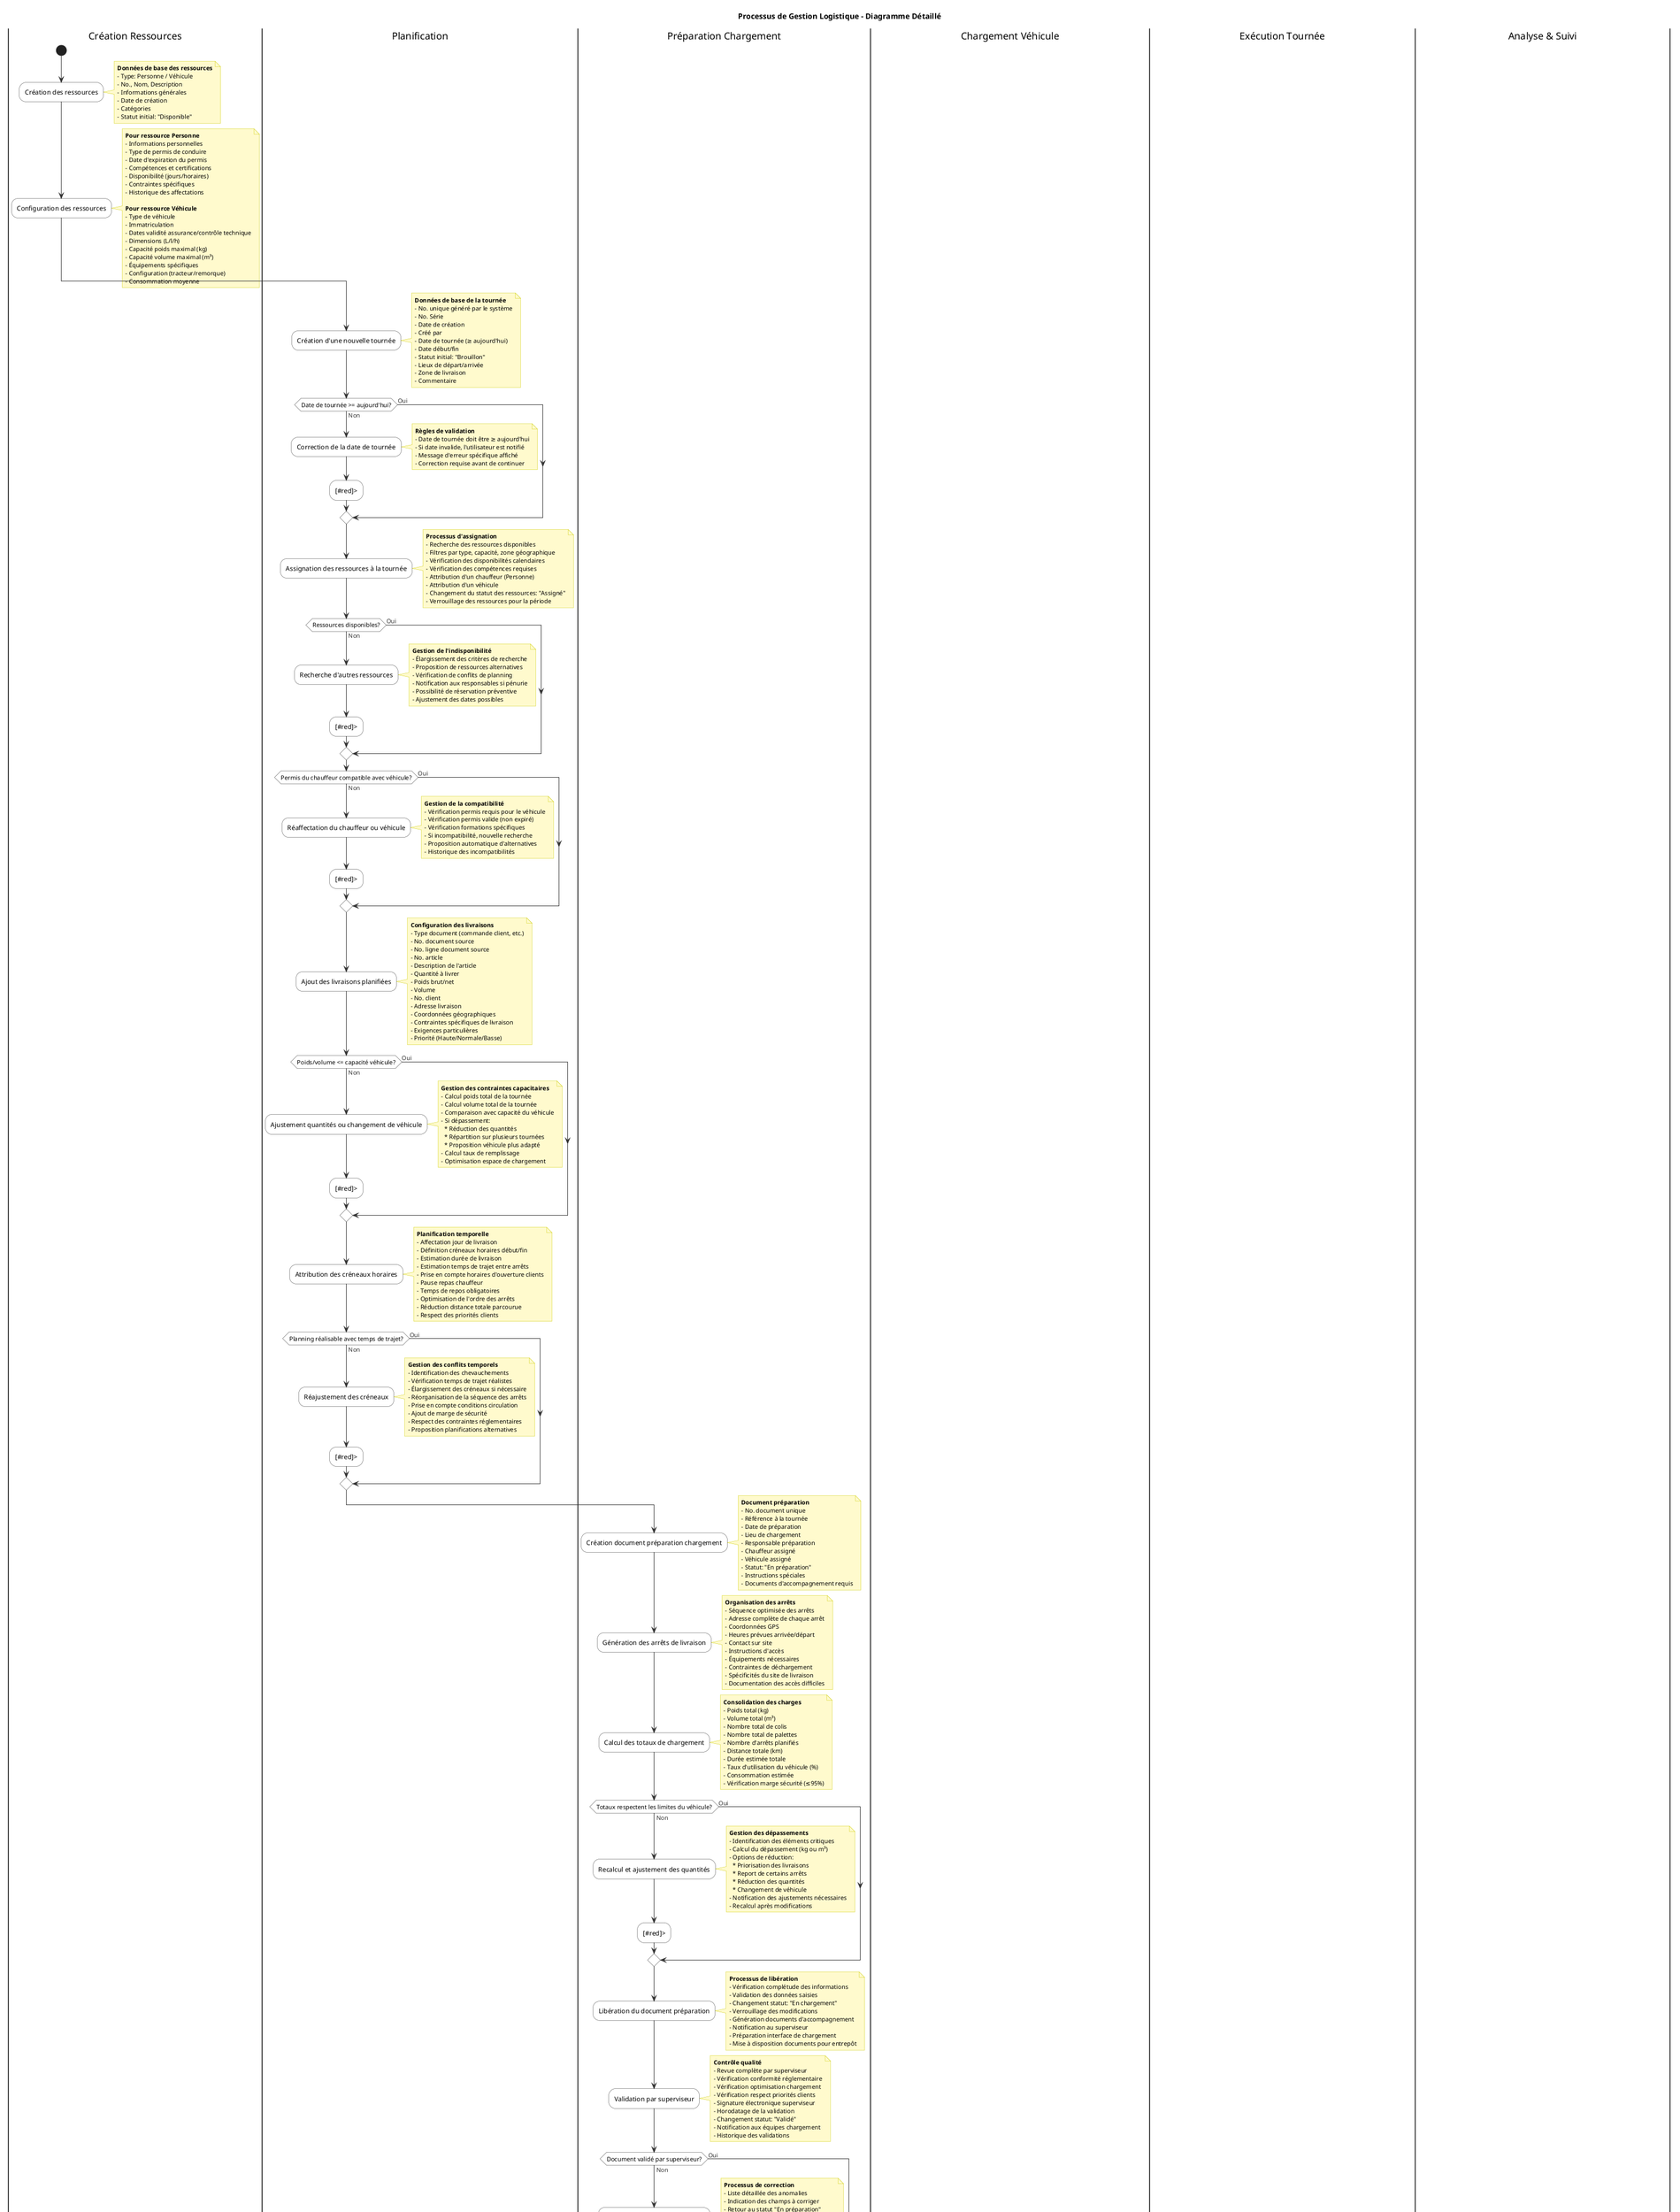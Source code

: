@startuml Processus_Logistique_Complet

!define LIGHTBLUE #E6F3FB
!define LIGHTYELLOW #FFFACD
!define LIGHTGREEN #E6FFE6
!define LIGHTORANGE #FFE6CC

title Processus de Gestion Logistique - Diagramme Détaillé

skinparam {
  ArrowColor #333333
  ArrowFontColor #333333
  
  NoteBackgroundColor LIGHTYELLOW
  NoteBorderColor #CCCC00
  NoteFontSize 11
}

skinparam ActivityBorderColor #333333
skinparam ActivityBackgroundColor white

|Création Ressources|
start
:Création des ressources;
note right LIGHTYELLOW
**Données de base des ressources**
- Type: Personne / Véhicule
- No., Nom, Description
- Informations générales
- Date de création
- Catégories
- Statut initial: "Disponible"
end note

:Configuration des ressources;
note right LIGHTYELLOW
**Pour ressource Personne**
- Informations personnelles
- Type de permis de conduire
- Date d'expiration du permis
- Compétences et certifications
- Disponibilité (jours/horaires)
- Contraintes spécifiques
- Historique des affectations

**Pour ressource Véhicule**
- Type de véhicule
- Immatriculation
- Dates validité assurance/contrôle technique
- Dimensions (L/l/h)
- Capacité poids maximal (kg)
- Capacité volume maximal (m³)
- Équipements spécifiques
- Configuration (tracteur/remorque)
- Consommation moyenne
end note

|Planification|
:Création d'une nouvelle tournée;
note right LIGHTYELLOW
**Données de base de la tournée**
- No. unique généré par le système
- No. Série
- Date de création
- Créé par
- Date de tournée (≥ aujourd'hui)
- Date début/fin
- Statut initial: "Brouillon"
- Lieux de départ/arrivée
- Zone de livraison
- Commentaire
end note

if (Date de tournée >= aujourd'hui?) then (Oui)
else (Non)
  :Correction de la date de tournée;
  note right LIGHTYELLOW
  **Règles de validation**
  - Date de tournée doit être ≥ aujourd'hui
  - Si date invalide, l'utilisateur est notifié
  - Message d'erreur spécifique affiché
  - Correction requise avant de continuer
  end note
  -[#red]>
endif

:Assignation des ressources à la tournée;
note right LIGHTYELLOW
**Processus d'assignation**
- Recherche des ressources disponibles
- Filtres par type, capacité, zone géographique
- Vérification des disponibilités calendaires
- Vérification des compétences requises
- Attribution d'un chauffeur (Personne)
- Attribution d'un véhicule
- Changement du statut des ressources: "Assigné"
- Verrouillage des ressources pour la période
end note

if (Ressources disponibles?) then (Oui)
else (Non)
  :Recherche d'autres ressources;
  note right LIGHTYELLOW
  **Gestion de l'indisponibilité**
  - Élargissement des critères de recherche
  - Proposition de ressources alternatives
  - Vérification de conflits de planning
  - Notification aux responsables si pénurie
  - Possibilité de réservation préventive
  - Ajustement des dates possibles
  end note
  -[#red]>
endif

if (Permis du chauffeur compatible avec véhicule?) then (Oui)
else (Non)
  :Réaffectation du chauffeur ou véhicule;
  note right LIGHTYELLOW
  **Gestion de la compatibilité**
  - Vérification permis requis pour le véhicule
  - Vérification permis valide (non expiré)
  - Vérification formations spécifiques 
  - Si incompatibilité, nouvelle recherche
  - Proposition automatique d'alternatives
  - Historique des incompatibilités
  end note
  -[#red]>
endif

:Ajout des livraisons planifiées;
note right LIGHTYELLOW
**Configuration des livraisons**
- Type document (commande client, etc.)
- No. document source
- No. ligne document source
- No. article
- Description de l'article
- Quantité à livrer
- Poids brut/net
- Volume
- No. client
- Adresse livraison
- Coordonnées géographiques
- Contraintes spécifiques de livraison
- Exigences particulières
- Priorité (Haute/Normale/Basse)
end note

if (Poids/volume <= capacité véhicule?) then (Oui)
else (Non)
  :Ajustement quantités ou changement de véhicule;
  note right LIGHTYELLOW
  **Gestion des contraintes capacitaires**
  - Calcul poids total de la tournée
  - Calcul volume total de la tournée
  - Comparaison avec capacité du véhicule
  - Si dépassement: 
    * Réduction des quantités
    * Répartition sur plusieurs tournées
    * Proposition véhicule plus adapté
  - Calcul taux de remplissage
  - Optimisation espace de chargement
  end note
  -[#red]>
endif

:Attribution des créneaux horaires;
note right LIGHTYELLOW
**Planification temporelle**
- Affectation jour de livraison
- Définition créneaux horaires début/fin
- Estimation durée de livraison
- Estimation temps de trajet entre arrêts
- Prise en compte horaires d'ouverture clients
- Pause repas chauffeur
- Temps de repos obligatoires
- Optimisation de l'ordre des arrêts
- Réduction distance totale parcourue
- Respect des priorités clients
end note

if (Planning réalisable avec temps de trajet?) then (Oui)
else (Non)
  :Réajustement des créneaux;
  note right LIGHTYELLOW
  **Gestion des conflits temporels**
  - Identification des chevauchements
  - Vérification temps de trajet réalistes
  - Élargissement des créneaux si nécessaire
  - Réorganisation de la séquence des arrêts
  - Prise en compte conditions circulation
  - Ajout de marge de sécurité
  - Respect des contraintes réglementaires
  - Proposition planifications alternatives
  end note
  -[#red]>
endif

|Préparation Chargement|
:Création document préparation chargement;
note right LIGHTYELLOW
**Document préparation**
- No. document unique
- Référence à la tournée
- Date de préparation
- Lieu de chargement
- Responsable préparation
- Chauffeur assigné
- Véhicule assigné
- Statut: "En préparation"
- Instructions spéciales
- Documents d'accompagnement requis
end note

:Génération des arrêts de livraison;
note right LIGHTYELLOW
**Organisation des arrêts**
- Séquence optimisée des arrêts
- Adresse complète de chaque arrêt
- Coordonnées GPS
- Heures prévues arrivée/départ
- Contact sur site
- Instructions d'accès
- Équipements nécessaires
- Contraintes de déchargement
- Spécificités du site de livraison
- Documentation des accès difficiles
end note

:Calcul des totaux de chargement;
note right LIGHTYELLOW
**Consolidation des charges**
- Poids total (kg)
- Volume total (m³)
- Nombre total de colis
- Nombre total de palettes
- Nombre d'arrêts planifiés
- Distance totale (km)
- Durée estimée totale
- Taux d'utilisation du véhicule (%)
- Consommation estimée
- Vérification marge sécurité (≤95%)
end note

if (Totaux respectent les limites du véhicule?) then (Oui)
else (Non)
  :Recalcul et ajustement des quantités;
  note right LIGHTYELLOW
  **Gestion des dépassements**
  - Identification des éléments critiques
  - Calcul du dépassement (kg ou m³)
  - Options de réduction:
    * Priorisation des livraisons
    * Report de certains arrêts
    * Réduction des quantités
    * Changement de véhicule
  - Notification des ajustements nécessaires
  - Recalcul après modifications
  end note
  -[#red]>
endif

:Libération du document préparation;
note right LIGHTYELLOW
**Processus de libération**
- Vérification complétude des informations
- Validation des données saisies
- Changement statut: "En chargement"
- Verrouillage des modifications
- Génération documents d'accompagnement
- Notification au superviseur
- Préparation interface de chargement
- Mise à disposition documents pour entrepôt
end note

:Validation par superviseur;
note right LIGHTYELLOW
**Contrôle qualité**
- Revue complète par superviseur
- Vérification conformité réglementaire
- Vérification optimisation chargement
- Vérification respect priorités clients
- Signature électronique superviseur
- Horodatage de la validation
- Changement statut: "Validé"
- Notification aux équipes chargement
- Historique des validations
end note

if (Document validé par superviseur?) then (Oui)
else (Non)
  :Correction des éléments signalés;
  note right LIGHTYELLOW
  **Processus de correction**
  - Liste détaillée des anomalies
  - Indication des champs à corriger
  - Retour au statut "En préparation"
  - Déverrouillage des champs concernés
  - Notification au créateur du document
  - Traçabilité des corrections
  - Nouvelle soumission après corrections
  - Historique des rejets et corrections
  end note
  -[#red]>
endif

|Chargement Véhicule|
:Création document chargement véhicule;
note right LIGHTYELLOW
**Document de chargement**
- No. document unique
- Référence au document préparation
- Date de chargement
- Heure début planifiée
- Quai de chargement assigné
- Équipe de manutention
- Équipements spéciaux requis
- Statut initial: "En cours"
- Instructions de chargement
- Plan de chargement
end note

:Début processus chargement physique;
note right LIGHTYELLOW
**Exécution du chargement**
- Enregistrement heure début réelle
- Positionnement du véhicule à quai
- Vérification état du véhicule
- Vérification disponibilité marchandises
- Préparation équipement de manutention
- Respect du plan de chargement
- Sécurisation du chargement
- Respect normes d'arrimage
- Répartition du poids dans le véhicule
- Documentation visuelle du chargement
end note

:Saisie des quantités réelles chargées;
note right LIGHTYELLOW
**Enregistrement des quantités**
- Saisie ligne par ligne des quantités
- Scan des codes-barres/QR codes
- Vérification correspondance article
- Quantité réelle vs quantité planifiée
- Calcul automatique des écarts
- Motifs d'écart prédéfinis
- Photo des articles si nécessaire
- Traçabilité de l'opérateur
- Horodatage de la saisie
- Suivi temps réel de l'avancement
end note

if (Écarts quantités <= 10% ou justifiés?) then (Oui)
else (Non)
  :Compléter justifications des écarts;
  note right LIGHTYELLOW
  **Gestion des écarts**
  - Si écart > 10%: justification obligatoire
  - Sélection motif d'écart:
    * Rupture de stock
    * Article endommagé
    * Erreur préparation
    * Substitution d'article
    * Modification client
  - Documentation détaillée
  - Validation par responsable si >20%
  - Impact sur facturation
  - Alerte automatique si écarts récurrents
  end note
  -[#red]>
endif

:Finalisation du chargement;
note right LIGHTYELLOW
**Clôture du chargement**
- Vérification de toutes les lignes
- Calcul totaux finaux (poids/volume)
- Vérification arrimage et sécurité
- Documentation photographique
- Signature électronique responsable
- Signature chauffeur
- Changement statut: "Complété"
- Génération documents transport
- CMR, Bon de livraison, Étiquettes
- Plombage véhicule si nécessaire
end note

if (Toutes lignes avec statut final?) then (Oui)
else (Non)
  :Compléter éléments manquants;
  note right LIGHTYELLOW
  **Résolution anomalies chargement**
  - Identification lignes non finalisées
  - Raisons possibles:
    * Articles non disponibles
    * Données manquantes
    * Erreurs de scan
    * Problèmes techniques
  - Procédure de régularisation
  - Décision: reporter ou annuler ligne
  - Documentation des mesures prises
  - Notification des parties prenantes
  end note
  -[#red]>
endif

|Exécution Tournée|
:Départ en mission;
note right LIGHTYELLOW
**Lancement mission**
- Changement statut tournée: "En mission"
- Enregistrement heure départ réelle
- Vérification documents complets:
  * Feuille de route
  * Bons de livraison
  * CMR international si requis
  * Documents douaniers si requis
- Activation suivi GPS
- Communication données chauffeur
- Notification automatique clients
- Estimation heures arrivée
end note

:Livraisons aux clients;
note right LIGHTYELLOW
**Exécution livraisons**
- Pour chaque arrêt:
  * Enregistrement heure arrivée
  * Notification automatique client
  * Déchargement marchandises
  * Confirmation quantités livrées
  * Scan codes-barres livraison
  * Signature client (tablet/mobile)
  * Photo livraison si nécessaire
  * Enregistrement heure départ
  * Commentaires/feedback client
  * Évaluation satisfaction client
  * Mise à jour statut temps réel
end note

if (Anomalies de livraison?) then (Non)
else (Oui)
  :Documentation des anomalies;
  note right LIGHTYELLOW
  **Gestion incidents terrain**
  - Types d'anomalies:
    * Refus total/partiel
    * Client absent
    * Adresse incorrecte
    * Conditions d'accès impossibles
    * Marchandises endommagées
    * Litiges client
  - Documentation détaillée
  - Photos de la situation
  - Instruction immédiate par centrale
  - Solutions alternatives proposées
  - Communication au client
  - Gestion retours marchandises
  - Impact planning tournée
end note
endif

:Clôture de la tournée;
note right LIGHTYELLOW
**Finalisation tournée**
- Enregistrement retour dépôt
- Heure fin de tournée
- Kilométrage final
- Consommation carburant
- État du véhicule au retour
- Synthèse livraisons effectuées
- Retours marchandises
- Récapitulatif anomalies
- Temps total vs temps estimé
- Gestion des documents signés
- Changement statut: "Terminée"
end note

if (Toutes livraisons effectuées/documentées?) then (Oui)
else (Non)
  :Traitement des exceptions;
  note right LIGHTYELLOW
  **Gestion non-conformités**
  - Analyse des livraisons non effectuées
  - Détermination des causes racines
  - Décisions:
    * Replanification
    * Annulation définitive
    * Modification commande
    * Avoir commercial
  - Communication clients
  - Traitement administratif
  - Mesures correctives process
  - Analyse d'impact commercial
  end note
  -[#red]>
endif

|Analyse & Suivi|
:Libération des ressources;
note right LIGHTYELLOW
**Retour disponibilité ressources**
- Changement statut chauffeur: "Disponible"
- Changement statut véhicule: "Disponible"
- Vérification entretien véhicule
- Planification maintenance si nécessaire
- Mise à jour compteurs véhicule
- Mise à jour historique ressources
- Calcul temps utilisation
- Disponibilité pour nouvelles missions
end note

:Analyse performance de la tournée;
note right LIGHTYELLOW
**Mesure KPIs**
- Indicateurs opérationnels:
  * Taux de livraison dans les délais
  * Taux de conformité livraisons
  * Taux d'incidents
  * Coût par km / par livraison
  * Taux utilisation véhicule
  * Temps moyen par arrêt
  * Précision des estimations
  * Écarts quantités planifiées/réelles
  * Satisfaction client mesurée
- Tableau de bord performance
- Comparaison objectifs
- Identification axes d'amélioration
end note

:Amélioration continue;
note right LIGHTYELLOW
**Optimisation processus**
- Analyse des tendances
- Identification goulots d'étranglement
- Benchmark des meilleures pratiques
- Recommandations d'amélioration
- Révision des procédures
- Ajustement des prévisions
- Formation des équipes
- Optimisation des tournées futures
- Innovations technologiques
- Réduction de l'empreinte carbone
end note

stop

footer Système Gestion Logistique Intégré | Version 3.0 | Processus complet de la création des ressources à l'analyse des performances

@enduml 